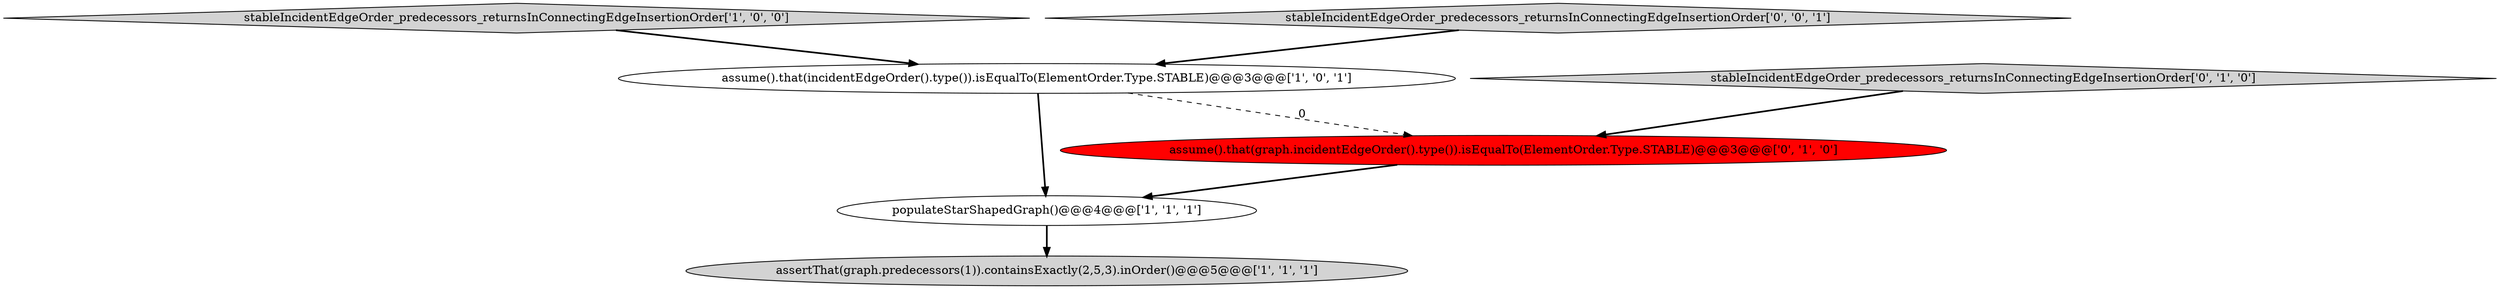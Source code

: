 digraph {
0 [style = filled, label = "assertThat(graph.predecessors(1)).containsExactly(2,5,3).inOrder()@@@5@@@['1', '1', '1']", fillcolor = lightgray, shape = ellipse image = "AAA0AAABBB1BBB"];
3 [style = filled, label = "stableIncidentEdgeOrder_predecessors_returnsInConnectingEdgeInsertionOrder['1', '0', '0']", fillcolor = lightgray, shape = diamond image = "AAA0AAABBB1BBB"];
5 [style = filled, label = "assume().that(graph.incidentEdgeOrder().type()).isEqualTo(ElementOrder.Type.STABLE)@@@3@@@['0', '1', '0']", fillcolor = red, shape = ellipse image = "AAA1AAABBB2BBB"];
1 [style = filled, label = "assume().that(incidentEdgeOrder().type()).isEqualTo(ElementOrder.Type.STABLE)@@@3@@@['1', '0', '1']", fillcolor = white, shape = ellipse image = "AAA0AAABBB1BBB"];
4 [style = filled, label = "stableIncidentEdgeOrder_predecessors_returnsInConnectingEdgeInsertionOrder['0', '1', '0']", fillcolor = lightgray, shape = diamond image = "AAA0AAABBB2BBB"];
2 [style = filled, label = "populateStarShapedGraph()@@@4@@@['1', '1', '1']", fillcolor = white, shape = ellipse image = "AAA0AAABBB1BBB"];
6 [style = filled, label = "stableIncidentEdgeOrder_predecessors_returnsInConnectingEdgeInsertionOrder['0', '0', '1']", fillcolor = lightgray, shape = diamond image = "AAA0AAABBB3BBB"];
6->1 [style = bold, label=""];
5->2 [style = bold, label=""];
1->2 [style = bold, label=""];
2->0 [style = bold, label=""];
1->5 [style = dashed, label="0"];
3->1 [style = bold, label=""];
4->5 [style = bold, label=""];
}
